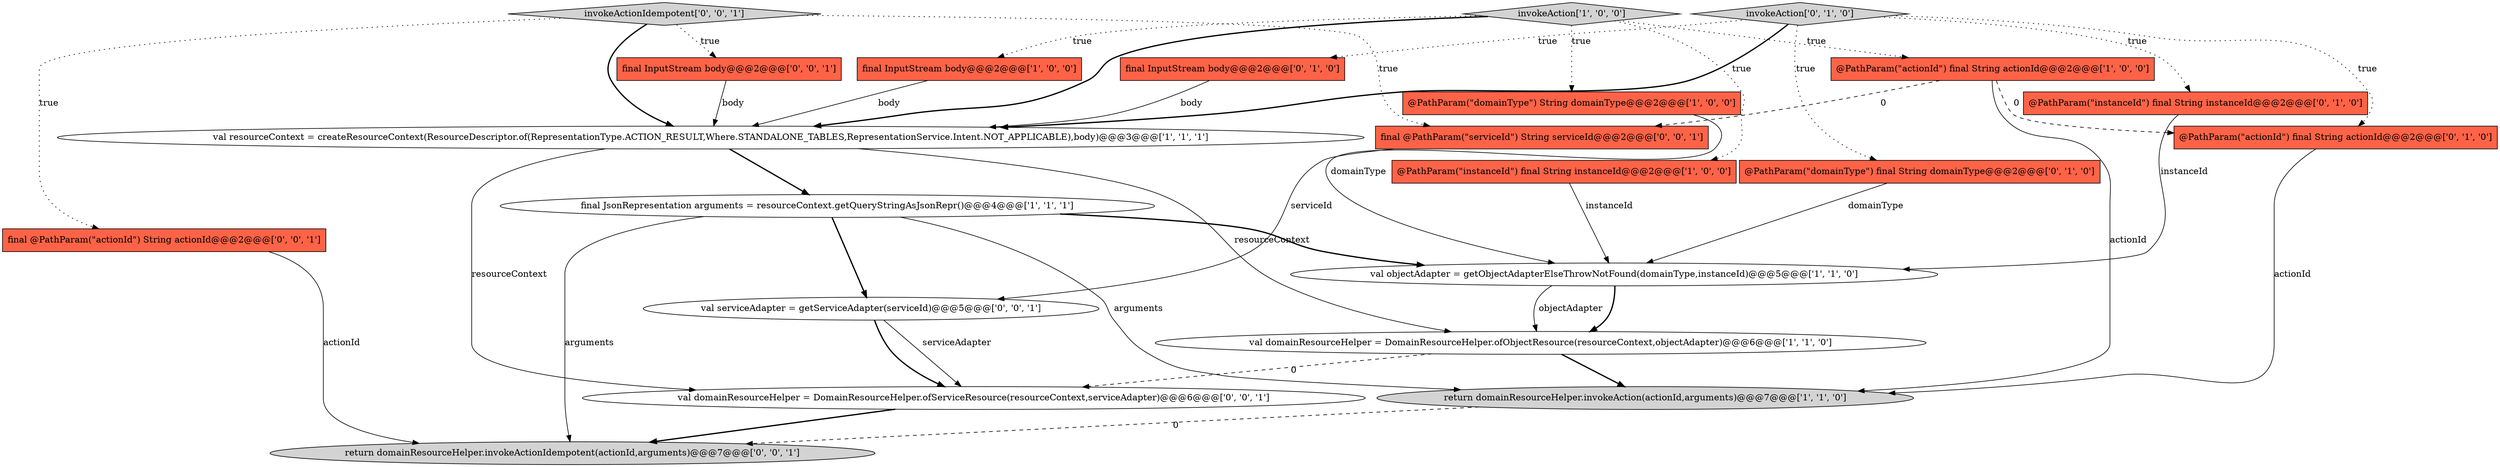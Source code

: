 digraph {
16 [style = filled, label = "invokeActionIdempotent['0', '0', '1']", fillcolor = lightgray, shape = diamond image = "AAA0AAABBB3BBB"];
6 [style = filled, label = "return domainResourceHelper.invokeAction(actionId,arguments)@@@7@@@['1', '1', '0']", fillcolor = lightgray, shape = ellipse image = "AAA0AAABBB1BBB"];
3 [style = filled, label = "val objectAdapter = getObjectAdapterElseThrowNotFound(domainType,instanceId)@@@5@@@['1', '1', '0']", fillcolor = white, shape = ellipse image = "AAA0AAABBB1BBB"];
8 [style = filled, label = "@PathParam(\"actionId\") final String actionId@@@2@@@['1', '0', '0']", fillcolor = tomato, shape = box image = "AAA1AAABBB1BBB"];
13 [style = filled, label = "@PathParam(\"instanceId\") final String instanceId@@@2@@@['0', '1', '0']", fillcolor = tomato, shape = box image = "AAA0AAABBB2BBB"];
4 [style = filled, label = "val resourceContext = createResourceContext(ResourceDescriptor.of(RepresentationType.ACTION_RESULT,Where.STANDALONE_TABLES,RepresentationService.Intent.NOT_APPLICABLE),body)@@@3@@@['1', '1', '1']", fillcolor = white, shape = ellipse image = "AAA0AAABBB1BBB"];
20 [style = filled, label = "final @PathParam(\"serviceId\") String serviceId@@@2@@@['0', '0', '1']", fillcolor = tomato, shape = box image = "AAA0AAABBB3BBB"];
15 [style = filled, label = "final InputStream body@@@2@@@['0', '0', '1']", fillcolor = tomato, shape = box image = "AAA0AAABBB3BBB"];
17 [style = filled, label = "final @PathParam(\"actionId\") String actionId@@@2@@@['0', '0', '1']", fillcolor = tomato, shape = box image = "AAA0AAABBB3BBB"];
21 [style = filled, label = "val domainResourceHelper = DomainResourceHelper.ofServiceResource(resourceContext,serviceAdapter)@@@6@@@['0', '0', '1']", fillcolor = white, shape = ellipse image = "AAA0AAABBB3BBB"];
0 [style = filled, label = "final InputStream body@@@2@@@['1', '0', '0']", fillcolor = tomato, shape = box image = "AAA0AAABBB1BBB"];
9 [style = filled, label = "final JsonRepresentation arguments = resourceContext.getQueryStringAsJsonRepr()@@@4@@@['1', '1', '1']", fillcolor = white, shape = ellipse image = "AAA0AAABBB1BBB"];
14 [style = filled, label = "@PathParam(\"actionId\") final String actionId@@@2@@@['0', '1', '0']", fillcolor = tomato, shape = box image = "AAA1AAABBB2BBB"];
2 [style = filled, label = "@PathParam(\"domainType\") String domainType@@@2@@@['1', '0', '0']", fillcolor = tomato, shape = box image = "AAA0AAABBB1BBB"];
19 [style = filled, label = "val serviceAdapter = getServiceAdapter(serviceId)@@@5@@@['0', '0', '1']", fillcolor = white, shape = ellipse image = "AAA0AAABBB3BBB"];
18 [style = filled, label = "return domainResourceHelper.invokeActionIdempotent(actionId,arguments)@@@7@@@['0', '0', '1']", fillcolor = lightgray, shape = ellipse image = "AAA0AAABBB3BBB"];
1 [style = filled, label = "val domainResourceHelper = DomainResourceHelper.ofObjectResource(resourceContext,objectAdapter)@@@6@@@['1', '1', '0']", fillcolor = white, shape = ellipse image = "AAA0AAABBB1BBB"];
7 [style = filled, label = "invokeAction['1', '0', '0']", fillcolor = lightgray, shape = diamond image = "AAA0AAABBB1BBB"];
11 [style = filled, label = "final InputStream body@@@2@@@['0', '1', '0']", fillcolor = tomato, shape = box image = "AAA0AAABBB2BBB"];
5 [style = filled, label = "@PathParam(\"instanceId\") final String instanceId@@@2@@@['1', '0', '0']", fillcolor = tomato, shape = box image = "AAA0AAABBB1BBB"];
12 [style = filled, label = "invokeAction['0', '1', '0']", fillcolor = lightgray, shape = diamond image = "AAA0AAABBB2BBB"];
10 [style = filled, label = "@PathParam(\"domainType\") final String domainType@@@2@@@['0', '1', '0']", fillcolor = tomato, shape = box image = "AAA0AAABBB2BBB"];
4->9 [style = bold, label=""];
7->2 [style = dotted, label="true"];
9->18 [style = solid, label="arguments"];
4->21 [style = solid, label="resourceContext"];
3->1 [style = bold, label=""];
9->6 [style = solid, label="arguments"];
16->17 [style = dotted, label="true"];
16->15 [style = dotted, label="true"];
15->4 [style = solid, label="body"];
8->20 [style = dashed, label="0"];
16->20 [style = dotted, label="true"];
11->4 [style = solid, label="body"];
1->21 [style = dashed, label="0"];
7->4 [style = bold, label=""];
8->14 [style = dashed, label="0"];
7->0 [style = dotted, label="true"];
8->6 [style = solid, label="actionId"];
0->4 [style = solid, label="body"];
21->18 [style = bold, label=""];
20->19 [style = solid, label="serviceId"];
7->5 [style = dotted, label="true"];
12->11 [style = dotted, label="true"];
6->18 [style = dashed, label="0"];
2->3 [style = solid, label="domainType"];
12->14 [style = dotted, label="true"];
13->3 [style = solid, label="instanceId"];
12->13 [style = dotted, label="true"];
1->6 [style = bold, label=""];
3->1 [style = solid, label="objectAdapter"];
14->6 [style = solid, label="actionId"];
12->10 [style = dotted, label="true"];
12->4 [style = bold, label=""];
17->18 [style = solid, label="actionId"];
4->1 [style = solid, label="resourceContext"];
9->3 [style = bold, label=""];
9->19 [style = bold, label=""];
16->4 [style = bold, label=""];
7->8 [style = dotted, label="true"];
10->3 [style = solid, label="domainType"];
5->3 [style = solid, label="instanceId"];
19->21 [style = solid, label="serviceAdapter"];
19->21 [style = bold, label=""];
}
